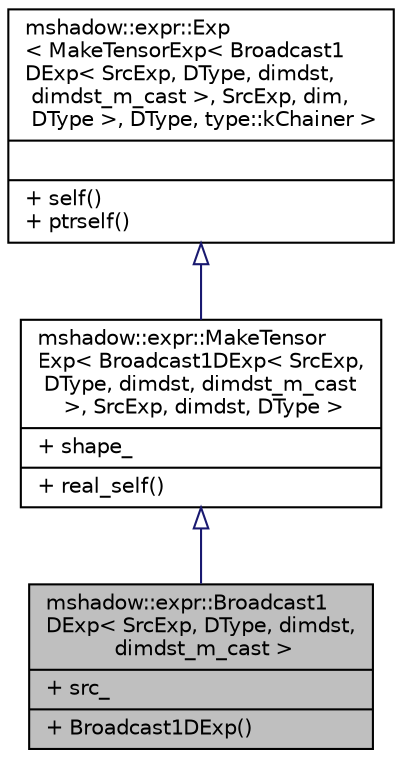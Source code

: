 digraph "mshadow::expr::Broadcast1DExp&lt; SrcExp, DType, dimdst, dimdst_m_cast &gt;"
{
 // LATEX_PDF_SIZE
  edge [fontname="Helvetica",fontsize="10",labelfontname="Helvetica",labelfontsize="10"];
  node [fontname="Helvetica",fontsize="10",shape=record];
  Node1 [label="{mshadow::expr::Broadcast1\lDExp\< SrcExp, DType, dimdst,\l dimdst_m_cast \>\n|+ src_\l|+ Broadcast1DExp()\l}",height=0.2,width=0.4,color="black", fillcolor="grey75", style="filled", fontcolor="black",tooltip="broadcast Tensor1D into a higher dimension Tensor input: Tensor<Device,1>: ishape[0] output: Tensor<D..."];
  Node2 -> Node1 [dir="back",color="midnightblue",fontsize="10",style="solid",arrowtail="onormal",fontname="Helvetica"];
  Node2 [label="{mshadow::expr::MakeTensor\lExp\< Broadcast1DExp\< SrcExp,\l DType, dimdst, dimdst_m_cast\l \>, SrcExp, dimdst, DType \>\n|+ shape_\l|+ real_self()\l}",height=0.2,width=0.4,color="black", fillcolor="white", style="filled",URL="$structmshadow_1_1expr_1_1MakeTensorExp.html",tooltip=" "];
  Node3 -> Node2 [dir="back",color="midnightblue",fontsize="10",style="solid",arrowtail="onormal",fontname="Helvetica"];
  Node3 [label="{mshadow::expr::Exp\l\< MakeTensorExp\< Broadcast1\lDExp\< SrcExp, DType, dimdst,\l dimdst_m_cast \>, SrcExp, dim,\l DType \>, DType, type::kChainer \>\n||+ self()\l+ ptrself()\l}",height=0.2,width=0.4,color="black", fillcolor="white", style="filled",URL="$structmshadow_1_1expr_1_1Exp.html",tooltip=" "];
}
